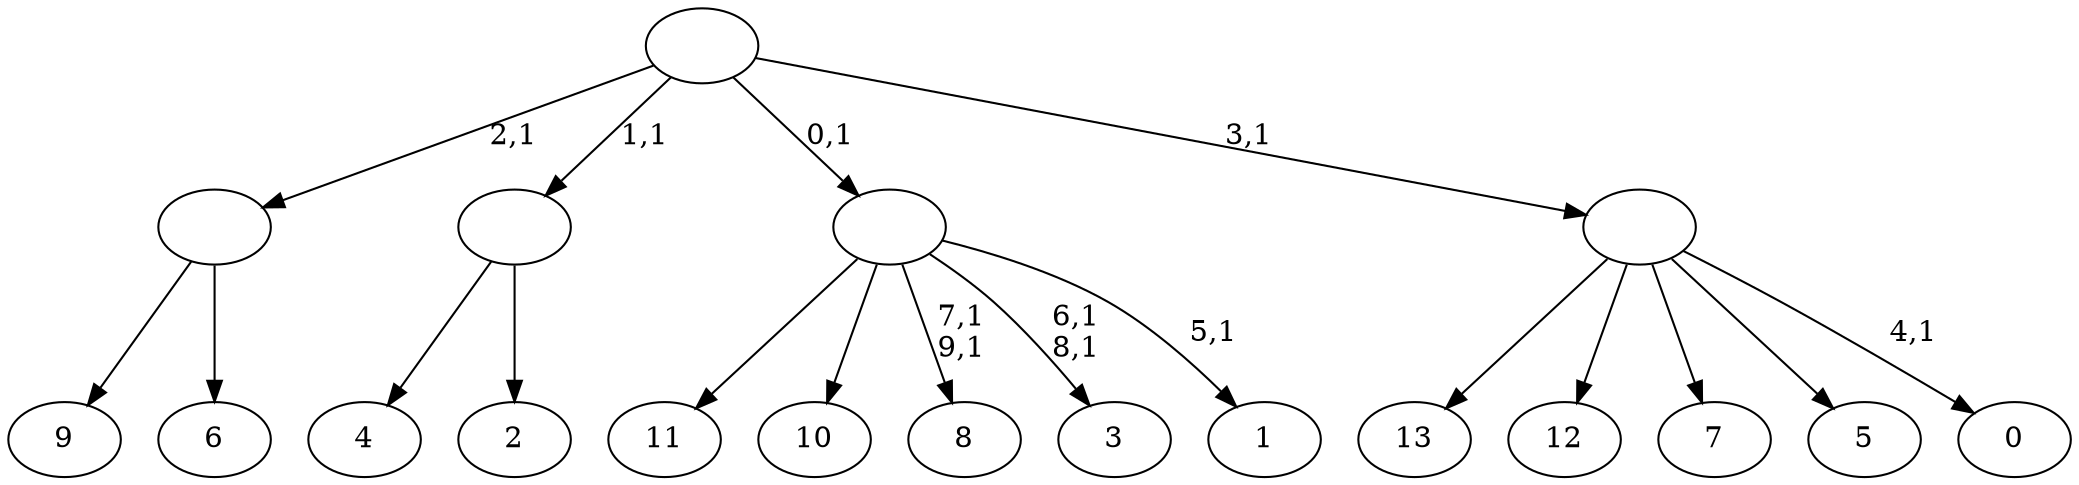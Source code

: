 digraph T {
	24 [label="13"]
	23 [label="12"]
	22 [label="11"]
	21 [label="10"]
	20 [label="9"]
	19 [label="8"]
	16 [label="7"]
	15 [label="6"]
	14 [label=""]
	13 [label="5"]
	12 [label="4"]
	11 [label="3"]
	8 [label="2"]
	7 [label=""]
	6 [label="1"]
	4 [label=""]
	3 [label="0"]
	1 [label=""]
	0 [label=""]
	14 -> 20 [label=""]
	14 -> 15 [label=""]
	7 -> 12 [label=""]
	7 -> 8 [label=""]
	4 -> 6 [label="5,1"]
	4 -> 11 [label="6,1\n8,1"]
	4 -> 19 [label="7,1\n9,1"]
	4 -> 22 [label=""]
	4 -> 21 [label=""]
	1 -> 3 [label="4,1"]
	1 -> 24 [label=""]
	1 -> 23 [label=""]
	1 -> 16 [label=""]
	1 -> 13 [label=""]
	0 -> 14 [label="2,1"]
	0 -> 7 [label="1,1"]
	0 -> 4 [label="0,1"]
	0 -> 1 [label="3,1"]
}
